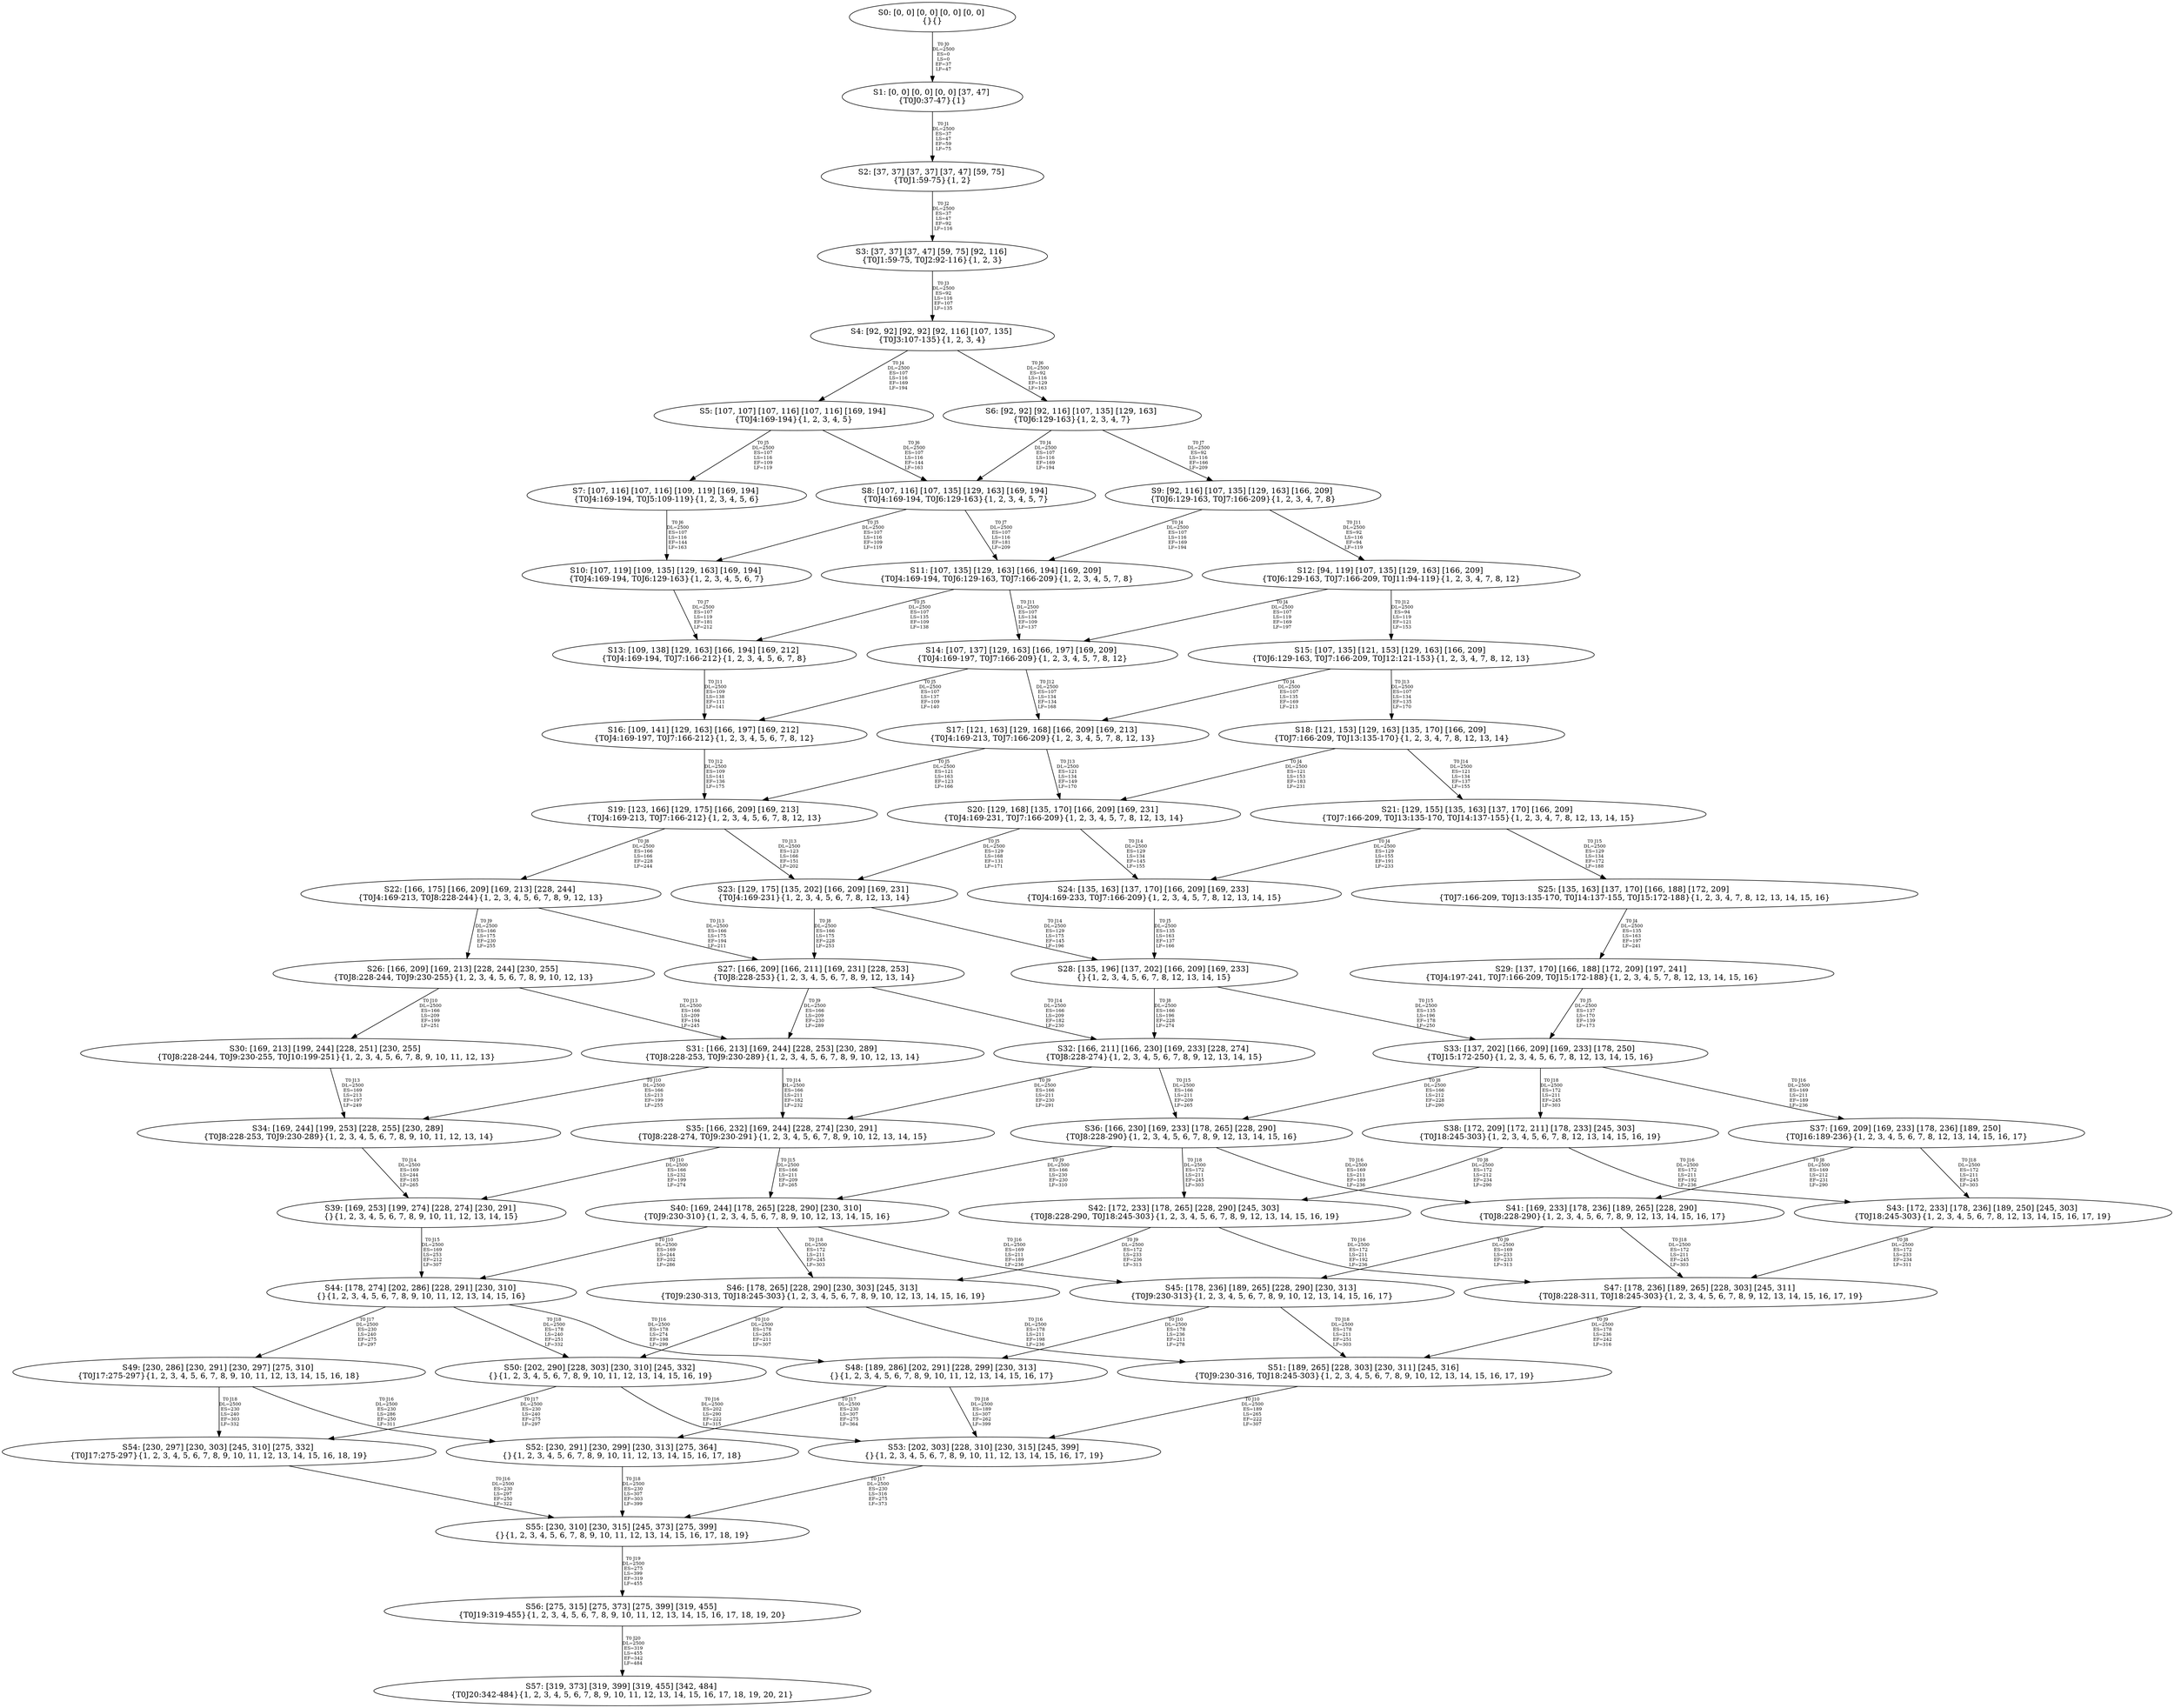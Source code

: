 digraph {
	S0[label="S0: [0, 0] [0, 0] [0, 0] [0, 0] \n{}{}"];
	S1[label="S1: [0, 0] [0, 0] [0, 0] [37, 47] \n{T0J0:37-47}{1}"];
	S2[label="S2: [37, 37] [37, 37] [37, 47] [59, 75] \n{T0J1:59-75}{1, 2}"];
	S3[label="S3: [37, 37] [37, 47] [59, 75] [92, 116] \n{T0J1:59-75, T0J2:92-116}{1, 2, 3}"];
	S4[label="S4: [92, 92] [92, 92] [92, 116] [107, 135] \n{T0J3:107-135}{1, 2, 3, 4}"];
	S5[label="S5: [107, 107] [107, 116] [107, 116] [169, 194] \n{T0J4:169-194}{1, 2, 3, 4, 5}"];
	S6[label="S6: [92, 92] [92, 116] [107, 135] [129, 163] \n{T0J6:129-163}{1, 2, 3, 4, 7}"];
	S7[label="S7: [107, 116] [107, 116] [109, 119] [169, 194] \n{T0J4:169-194, T0J5:109-119}{1, 2, 3, 4, 5, 6}"];
	S8[label="S8: [107, 116] [107, 135] [129, 163] [169, 194] \n{T0J4:169-194, T0J6:129-163}{1, 2, 3, 4, 5, 7}"];
	S9[label="S9: [92, 116] [107, 135] [129, 163] [166, 209] \n{T0J6:129-163, T0J7:166-209}{1, 2, 3, 4, 7, 8}"];
	S10[label="S10: [107, 119] [109, 135] [129, 163] [169, 194] \n{T0J4:169-194, T0J6:129-163}{1, 2, 3, 4, 5, 6, 7}"];
	S11[label="S11: [107, 135] [129, 163] [166, 194] [169, 209] \n{T0J4:169-194, T0J6:129-163, T0J7:166-209}{1, 2, 3, 4, 5, 7, 8}"];
	S12[label="S12: [94, 119] [107, 135] [129, 163] [166, 209] \n{T0J6:129-163, T0J7:166-209, T0J11:94-119}{1, 2, 3, 4, 7, 8, 12}"];
	S13[label="S13: [109, 138] [129, 163] [166, 194] [169, 212] \n{T0J4:169-194, T0J7:166-212}{1, 2, 3, 4, 5, 6, 7, 8}"];
	S14[label="S14: [107, 137] [129, 163] [166, 197] [169, 209] \n{T0J4:169-197, T0J7:166-209}{1, 2, 3, 4, 5, 7, 8, 12}"];
	S15[label="S15: [107, 135] [121, 153] [129, 163] [166, 209] \n{T0J6:129-163, T0J7:166-209, T0J12:121-153}{1, 2, 3, 4, 7, 8, 12, 13}"];
	S16[label="S16: [109, 141] [129, 163] [166, 197] [169, 212] \n{T0J4:169-197, T0J7:166-212}{1, 2, 3, 4, 5, 6, 7, 8, 12}"];
	S17[label="S17: [121, 163] [129, 168] [166, 209] [169, 213] \n{T0J4:169-213, T0J7:166-209}{1, 2, 3, 4, 5, 7, 8, 12, 13}"];
	S18[label="S18: [121, 153] [129, 163] [135, 170] [166, 209] \n{T0J7:166-209, T0J13:135-170}{1, 2, 3, 4, 7, 8, 12, 13, 14}"];
	S19[label="S19: [123, 166] [129, 175] [166, 209] [169, 213] \n{T0J4:169-213, T0J7:166-212}{1, 2, 3, 4, 5, 6, 7, 8, 12, 13}"];
	S20[label="S20: [129, 168] [135, 170] [166, 209] [169, 231] \n{T0J4:169-231, T0J7:166-209}{1, 2, 3, 4, 5, 7, 8, 12, 13, 14}"];
	S21[label="S21: [129, 155] [135, 163] [137, 170] [166, 209] \n{T0J7:166-209, T0J13:135-170, T0J14:137-155}{1, 2, 3, 4, 7, 8, 12, 13, 14, 15}"];
	S22[label="S22: [166, 175] [166, 209] [169, 213] [228, 244] \n{T0J4:169-213, T0J8:228-244}{1, 2, 3, 4, 5, 6, 7, 8, 9, 12, 13}"];
	S23[label="S23: [129, 175] [135, 202] [166, 209] [169, 231] \n{T0J4:169-231}{1, 2, 3, 4, 5, 6, 7, 8, 12, 13, 14}"];
	S24[label="S24: [135, 163] [137, 170] [166, 209] [169, 233] \n{T0J4:169-233, T0J7:166-209}{1, 2, 3, 4, 5, 7, 8, 12, 13, 14, 15}"];
	S25[label="S25: [135, 163] [137, 170] [166, 188] [172, 209] \n{T0J7:166-209, T0J13:135-170, T0J14:137-155, T0J15:172-188}{1, 2, 3, 4, 7, 8, 12, 13, 14, 15, 16}"];
	S26[label="S26: [166, 209] [169, 213] [228, 244] [230, 255] \n{T0J8:228-244, T0J9:230-255}{1, 2, 3, 4, 5, 6, 7, 8, 9, 10, 12, 13}"];
	S27[label="S27: [166, 209] [166, 211] [169, 231] [228, 253] \n{T0J8:228-253}{1, 2, 3, 4, 5, 6, 7, 8, 9, 12, 13, 14}"];
	S28[label="S28: [135, 196] [137, 202] [166, 209] [169, 233] \n{}{1, 2, 3, 4, 5, 6, 7, 8, 12, 13, 14, 15}"];
	S29[label="S29: [137, 170] [166, 188] [172, 209] [197, 241] \n{T0J4:197-241, T0J7:166-209, T0J15:172-188}{1, 2, 3, 4, 5, 7, 8, 12, 13, 14, 15, 16}"];
	S30[label="S30: [169, 213] [199, 244] [228, 251] [230, 255] \n{T0J8:228-244, T0J9:230-255, T0J10:199-251}{1, 2, 3, 4, 5, 6, 7, 8, 9, 10, 11, 12, 13}"];
	S31[label="S31: [166, 213] [169, 244] [228, 253] [230, 289] \n{T0J8:228-253, T0J9:230-289}{1, 2, 3, 4, 5, 6, 7, 8, 9, 10, 12, 13, 14}"];
	S32[label="S32: [166, 211] [166, 230] [169, 233] [228, 274] \n{T0J8:228-274}{1, 2, 3, 4, 5, 6, 7, 8, 9, 12, 13, 14, 15}"];
	S33[label="S33: [137, 202] [166, 209] [169, 233] [178, 250] \n{T0J15:172-250}{1, 2, 3, 4, 5, 6, 7, 8, 12, 13, 14, 15, 16}"];
	S34[label="S34: [169, 244] [199, 253] [228, 255] [230, 289] \n{T0J8:228-253, T0J9:230-289}{1, 2, 3, 4, 5, 6, 7, 8, 9, 10, 11, 12, 13, 14}"];
	S35[label="S35: [166, 232] [169, 244] [228, 274] [230, 291] \n{T0J8:228-274, T0J9:230-291}{1, 2, 3, 4, 5, 6, 7, 8, 9, 10, 12, 13, 14, 15}"];
	S36[label="S36: [166, 230] [169, 233] [178, 265] [228, 290] \n{T0J8:228-290}{1, 2, 3, 4, 5, 6, 7, 8, 9, 12, 13, 14, 15, 16}"];
	S37[label="S37: [169, 209] [169, 233] [178, 236] [189, 250] \n{T0J16:189-236}{1, 2, 3, 4, 5, 6, 7, 8, 12, 13, 14, 15, 16, 17}"];
	S38[label="S38: [172, 209] [172, 211] [178, 233] [245, 303] \n{T0J18:245-303}{1, 2, 3, 4, 5, 6, 7, 8, 12, 13, 14, 15, 16, 19}"];
	S39[label="S39: [169, 253] [199, 274] [228, 274] [230, 291] \n{}{1, 2, 3, 4, 5, 6, 7, 8, 9, 10, 11, 12, 13, 14, 15}"];
	S40[label="S40: [169, 244] [178, 265] [228, 290] [230, 310] \n{T0J9:230-310}{1, 2, 3, 4, 5, 6, 7, 8, 9, 10, 12, 13, 14, 15, 16}"];
	S41[label="S41: [169, 233] [178, 236] [189, 265] [228, 290] \n{T0J8:228-290}{1, 2, 3, 4, 5, 6, 7, 8, 9, 12, 13, 14, 15, 16, 17}"];
	S42[label="S42: [172, 233] [178, 265] [228, 290] [245, 303] \n{T0J8:228-290, T0J18:245-303}{1, 2, 3, 4, 5, 6, 7, 8, 9, 12, 13, 14, 15, 16, 19}"];
	S43[label="S43: [172, 233] [178, 236] [189, 250] [245, 303] \n{T0J18:245-303}{1, 2, 3, 4, 5, 6, 7, 8, 12, 13, 14, 15, 16, 17, 19}"];
	S44[label="S44: [178, 274] [202, 286] [228, 291] [230, 310] \n{}{1, 2, 3, 4, 5, 6, 7, 8, 9, 10, 11, 12, 13, 14, 15, 16}"];
	S45[label="S45: [178, 236] [189, 265] [228, 290] [230, 313] \n{T0J9:230-313}{1, 2, 3, 4, 5, 6, 7, 8, 9, 10, 12, 13, 14, 15, 16, 17}"];
	S46[label="S46: [178, 265] [228, 290] [230, 303] [245, 313] \n{T0J9:230-313, T0J18:245-303}{1, 2, 3, 4, 5, 6, 7, 8, 9, 10, 12, 13, 14, 15, 16, 19}"];
	S47[label="S47: [178, 236] [189, 265] [228, 303] [245, 311] \n{T0J8:228-311, T0J18:245-303}{1, 2, 3, 4, 5, 6, 7, 8, 9, 12, 13, 14, 15, 16, 17, 19}"];
	S48[label="S48: [189, 286] [202, 291] [228, 299] [230, 313] \n{}{1, 2, 3, 4, 5, 6, 7, 8, 9, 10, 11, 12, 13, 14, 15, 16, 17}"];
	S49[label="S49: [230, 286] [230, 291] [230, 297] [275, 310] \n{T0J17:275-297}{1, 2, 3, 4, 5, 6, 7, 8, 9, 10, 11, 12, 13, 14, 15, 16, 18}"];
	S50[label="S50: [202, 290] [228, 303] [230, 310] [245, 332] \n{}{1, 2, 3, 4, 5, 6, 7, 8, 9, 10, 11, 12, 13, 14, 15, 16, 19}"];
	S51[label="S51: [189, 265] [228, 303] [230, 311] [245, 316] \n{T0J9:230-316, T0J18:245-303}{1, 2, 3, 4, 5, 6, 7, 8, 9, 10, 12, 13, 14, 15, 16, 17, 19}"];
	S52[label="S52: [230, 291] [230, 299] [230, 313] [275, 364] \n{}{1, 2, 3, 4, 5, 6, 7, 8, 9, 10, 11, 12, 13, 14, 15, 16, 17, 18}"];
	S53[label="S53: [202, 303] [228, 310] [230, 315] [245, 399] \n{}{1, 2, 3, 4, 5, 6, 7, 8, 9, 10, 11, 12, 13, 14, 15, 16, 17, 19}"];
	S54[label="S54: [230, 297] [230, 303] [245, 310] [275, 332] \n{T0J17:275-297}{1, 2, 3, 4, 5, 6, 7, 8, 9, 10, 11, 12, 13, 14, 15, 16, 18, 19}"];
	S55[label="S55: [230, 310] [230, 315] [245, 373] [275, 399] \n{}{1, 2, 3, 4, 5, 6, 7, 8, 9, 10, 11, 12, 13, 14, 15, 16, 17, 18, 19}"];
	S56[label="S56: [275, 315] [275, 373] [275, 399] [319, 455] \n{T0J19:319-455}{1, 2, 3, 4, 5, 6, 7, 8, 9, 10, 11, 12, 13, 14, 15, 16, 17, 18, 19, 20}"];
	S57[label="S57: [319, 373] [319, 399] [319, 455] [342, 484] \n{T0J20:342-484}{1, 2, 3, 4, 5, 6, 7, 8, 9, 10, 11, 12, 13, 14, 15, 16, 17, 18, 19, 20, 21}"];
	S0 -> S1[label="T0 J0\nDL=2500\nES=0\nLS=0\nEF=37\nLF=47",fontsize=8];
	S1 -> S2[label="T0 J1\nDL=2500\nES=37\nLS=47\nEF=59\nLF=75",fontsize=8];
	S2 -> S3[label="T0 J2\nDL=2500\nES=37\nLS=47\nEF=92\nLF=116",fontsize=8];
	S3 -> S4[label="T0 J3\nDL=2500\nES=92\nLS=116\nEF=107\nLF=135",fontsize=8];
	S4 -> S5[label="T0 J4\nDL=2500\nES=107\nLS=116\nEF=169\nLF=194",fontsize=8];
	S4 -> S6[label="T0 J6\nDL=2500\nES=92\nLS=116\nEF=129\nLF=163",fontsize=8];
	S5 -> S7[label="T0 J5\nDL=2500\nES=107\nLS=116\nEF=109\nLF=119",fontsize=8];
	S5 -> S8[label="T0 J6\nDL=2500\nES=107\nLS=116\nEF=144\nLF=163",fontsize=8];
	S6 -> S8[label="T0 J4\nDL=2500\nES=107\nLS=116\nEF=169\nLF=194",fontsize=8];
	S6 -> S9[label="T0 J7\nDL=2500\nES=92\nLS=116\nEF=166\nLF=209",fontsize=8];
	S7 -> S10[label="T0 J6\nDL=2500\nES=107\nLS=116\nEF=144\nLF=163",fontsize=8];
	S8 -> S10[label="T0 J5\nDL=2500\nES=107\nLS=116\nEF=109\nLF=119",fontsize=8];
	S8 -> S11[label="T0 J7\nDL=2500\nES=107\nLS=116\nEF=181\nLF=209",fontsize=8];
	S9 -> S11[label="T0 J4\nDL=2500\nES=107\nLS=116\nEF=169\nLF=194",fontsize=8];
	S9 -> S12[label="T0 J11\nDL=2500\nES=92\nLS=116\nEF=94\nLF=119",fontsize=8];
	S10 -> S13[label="T0 J7\nDL=2500\nES=107\nLS=119\nEF=181\nLF=212",fontsize=8];
	S11 -> S13[label="T0 J5\nDL=2500\nES=107\nLS=135\nEF=109\nLF=138",fontsize=8];
	S11 -> S14[label="T0 J11\nDL=2500\nES=107\nLS=134\nEF=109\nLF=137",fontsize=8];
	S12 -> S14[label="T0 J4\nDL=2500\nES=107\nLS=119\nEF=169\nLF=197",fontsize=8];
	S12 -> S15[label="T0 J12\nDL=2500\nES=94\nLS=119\nEF=121\nLF=153",fontsize=8];
	S13 -> S16[label="T0 J11\nDL=2500\nES=109\nLS=138\nEF=111\nLF=141",fontsize=8];
	S14 -> S16[label="T0 J5\nDL=2500\nES=107\nLS=137\nEF=109\nLF=140",fontsize=8];
	S14 -> S17[label="T0 J12\nDL=2500\nES=107\nLS=134\nEF=134\nLF=168",fontsize=8];
	S15 -> S17[label="T0 J4\nDL=2500\nES=107\nLS=135\nEF=169\nLF=213",fontsize=8];
	S15 -> S18[label="T0 J13\nDL=2500\nES=107\nLS=134\nEF=135\nLF=170",fontsize=8];
	S16 -> S19[label="T0 J12\nDL=2500\nES=109\nLS=141\nEF=136\nLF=175",fontsize=8];
	S17 -> S19[label="T0 J5\nDL=2500\nES=121\nLS=163\nEF=123\nLF=166",fontsize=8];
	S17 -> S20[label="T0 J13\nDL=2500\nES=121\nLS=134\nEF=149\nLF=170",fontsize=8];
	S18 -> S20[label="T0 J4\nDL=2500\nES=121\nLS=153\nEF=183\nLF=231",fontsize=8];
	S18 -> S21[label="T0 J14\nDL=2500\nES=121\nLS=134\nEF=137\nLF=155",fontsize=8];
	S19 -> S22[label="T0 J8\nDL=2500\nES=166\nLS=166\nEF=228\nLF=244",fontsize=8];
	S19 -> S23[label="T0 J13\nDL=2500\nES=123\nLS=166\nEF=151\nLF=202",fontsize=8];
	S20 -> S23[label="T0 J5\nDL=2500\nES=129\nLS=168\nEF=131\nLF=171",fontsize=8];
	S20 -> S24[label="T0 J14\nDL=2500\nES=129\nLS=134\nEF=145\nLF=155",fontsize=8];
	S21 -> S24[label="T0 J4\nDL=2500\nES=129\nLS=155\nEF=191\nLF=233",fontsize=8];
	S21 -> S25[label="T0 J15\nDL=2500\nES=129\nLS=134\nEF=172\nLF=188",fontsize=8];
	S22 -> S26[label="T0 J9\nDL=2500\nES=166\nLS=175\nEF=230\nLF=255",fontsize=8];
	S22 -> S27[label="T0 J13\nDL=2500\nES=166\nLS=175\nEF=194\nLF=211",fontsize=8];
	S23 -> S27[label="T0 J8\nDL=2500\nES=166\nLS=175\nEF=228\nLF=253",fontsize=8];
	S23 -> S28[label="T0 J14\nDL=2500\nES=129\nLS=175\nEF=145\nLF=196",fontsize=8];
	S24 -> S28[label="T0 J5\nDL=2500\nES=135\nLS=163\nEF=137\nLF=166",fontsize=8];
	S25 -> S29[label="T0 J4\nDL=2500\nES=135\nLS=163\nEF=197\nLF=241",fontsize=8];
	S26 -> S30[label="T0 J10\nDL=2500\nES=166\nLS=209\nEF=199\nLF=251",fontsize=8];
	S26 -> S31[label="T0 J13\nDL=2500\nES=166\nLS=209\nEF=194\nLF=245",fontsize=8];
	S27 -> S31[label="T0 J9\nDL=2500\nES=166\nLS=209\nEF=230\nLF=289",fontsize=8];
	S27 -> S32[label="T0 J14\nDL=2500\nES=166\nLS=209\nEF=182\nLF=230",fontsize=8];
	S28 -> S32[label="T0 J8\nDL=2500\nES=166\nLS=196\nEF=228\nLF=274",fontsize=8];
	S28 -> S33[label="T0 J15\nDL=2500\nES=135\nLS=196\nEF=178\nLF=250",fontsize=8];
	S29 -> S33[label="T0 J5\nDL=2500\nES=137\nLS=170\nEF=139\nLF=173",fontsize=8];
	S30 -> S34[label="T0 J13\nDL=2500\nES=169\nLS=213\nEF=197\nLF=249",fontsize=8];
	S31 -> S34[label="T0 J10\nDL=2500\nES=166\nLS=213\nEF=199\nLF=255",fontsize=8];
	S31 -> S35[label="T0 J14\nDL=2500\nES=166\nLS=211\nEF=182\nLF=232",fontsize=8];
	S32 -> S35[label="T0 J9\nDL=2500\nES=166\nLS=211\nEF=230\nLF=291",fontsize=8];
	S32 -> S36[label="T0 J15\nDL=2500\nES=166\nLS=211\nEF=209\nLF=265",fontsize=8];
	S33 -> S36[label="T0 J8\nDL=2500\nES=166\nLS=212\nEF=228\nLF=290",fontsize=8];
	S33 -> S37[label="T0 J16\nDL=2500\nES=169\nLS=211\nEF=189\nLF=236",fontsize=8];
	S33 -> S38[label="T0 J18\nDL=2500\nES=172\nLS=211\nEF=245\nLF=303",fontsize=8];
	S34 -> S39[label="T0 J14\nDL=2500\nES=169\nLS=244\nEF=185\nLF=265",fontsize=8];
	S35 -> S39[label="T0 J10\nDL=2500\nES=166\nLS=232\nEF=199\nLF=274",fontsize=8];
	S35 -> S40[label="T0 J15\nDL=2500\nES=166\nLS=211\nEF=209\nLF=265",fontsize=8];
	S36 -> S40[label="T0 J9\nDL=2500\nES=166\nLS=230\nEF=230\nLF=310",fontsize=8];
	S36 -> S41[label="T0 J16\nDL=2500\nES=169\nLS=211\nEF=189\nLF=236",fontsize=8];
	S36 -> S42[label="T0 J18\nDL=2500\nES=172\nLS=211\nEF=245\nLF=303",fontsize=8];
	S37 -> S41[label="T0 J8\nDL=2500\nES=169\nLS=212\nEF=231\nLF=290",fontsize=8];
	S37 -> S43[label="T0 J18\nDL=2500\nES=172\nLS=211\nEF=245\nLF=303",fontsize=8];
	S38 -> S42[label="T0 J8\nDL=2500\nES=172\nLS=212\nEF=234\nLF=290",fontsize=8];
	S38 -> S43[label="T0 J16\nDL=2500\nES=172\nLS=211\nEF=192\nLF=236",fontsize=8];
	S39 -> S44[label="T0 J15\nDL=2500\nES=169\nLS=253\nEF=212\nLF=307",fontsize=8];
	S40 -> S44[label="T0 J10\nDL=2500\nES=169\nLS=244\nEF=202\nLF=286",fontsize=8];
	S40 -> S45[label="T0 J16\nDL=2500\nES=169\nLS=211\nEF=189\nLF=236",fontsize=8];
	S40 -> S46[label="T0 J18\nDL=2500\nES=172\nLS=211\nEF=245\nLF=303",fontsize=8];
	S41 -> S45[label="T0 J9\nDL=2500\nES=169\nLS=233\nEF=233\nLF=313",fontsize=8];
	S41 -> S47[label="T0 J18\nDL=2500\nES=172\nLS=211\nEF=245\nLF=303",fontsize=8];
	S42 -> S46[label="T0 J9\nDL=2500\nES=172\nLS=233\nEF=236\nLF=313",fontsize=8];
	S42 -> S47[label="T0 J16\nDL=2500\nES=172\nLS=211\nEF=192\nLF=236",fontsize=8];
	S43 -> S47[label="T0 J8\nDL=2500\nES=172\nLS=233\nEF=234\nLF=311",fontsize=8];
	S44 -> S48[label="T0 J16\nDL=2500\nES=178\nLS=274\nEF=198\nLF=299",fontsize=8];
	S44 -> S49[label="T0 J17\nDL=2500\nES=230\nLS=240\nEF=275\nLF=297",fontsize=8];
	S44 -> S50[label="T0 J18\nDL=2500\nES=178\nLS=240\nEF=251\nLF=332",fontsize=8];
	S45 -> S48[label="T0 J10\nDL=2500\nES=178\nLS=236\nEF=211\nLF=278",fontsize=8];
	S45 -> S51[label="T0 J18\nDL=2500\nES=178\nLS=211\nEF=251\nLF=303",fontsize=8];
	S46 -> S50[label="T0 J10\nDL=2500\nES=178\nLS=265\nEF=211\nLF=307",fontsize=8];
	S46 -> S51[label="T0 J16\nDL=2500\nES=178\nLS=211\nEF=198\nLF=236",fontsize=8];
	S47 -> S51[label="T0 J9\nDL=2500\nES=178\nLS=236\nEF=242\nLF=316",fontsize=8];
	S48 -> S52[label="T0 J17\nDL=2500\nES=230\nLS=307\nEF=275\nLF=364",fontsize=8];
	S48 -> S53[label="T0 J18\nDL=2500\nES=189\nLS=307\nEF=262\nLF=399",fontsize=8];
	S49 -> S52[label="T0 J16\nDL=2500\nES=230\nLS=286\nEF=250\nLF=311",fontsize=8];
	S49 -> S54[label="T0 J18\nDL=2500\nES=230\nLS=240\nEF=303\nLF=332",fontsize=8];
	S50 -> S53[label="T0 J16\nDL=2500\nES=202\nLS=290\nEF=222\nLF=315",fontsize=8];
	S50 -> S54[label="T0 J17\nDL=2500\nES=230\nLS=240\nEF=275\nLF=297",fontsize=8];
	S51 -> S53[label="T0 J10\nDL=2500\nES=189\nLS=265\nEF=222\nLF=307",fontsize=8];
	S52 -> S55[label="T0 J18\nDL=2500\nES=230\nLS=307\nEF=303\nLF=399",fontsize=8];
	S53 -> S55[label="T0 J17\nDL=2500\nES=230\nLS=316\nEF=275\nLF=373",fontsize=8];
	S54 -> S55[label="T0 J16\nDL=2500\nES=230\nLS=297\nEF=250\nLF=322",fontsize=8];
	S55 -> S56[label="T0 J19\nDL=2500\nES=275\nLS=399\nEF=319\nLF=455",fontsize=8];
	S56 -> S57[label="T0 J20\nDL=2500\nES=319\nLS=455\nEF=342\nLF=484",fontsize=8];
}
